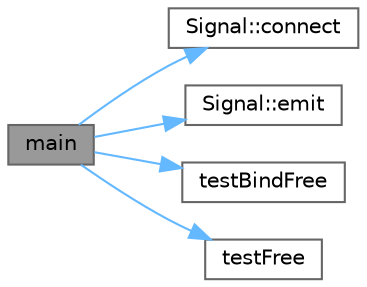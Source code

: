 digraph "main"
{
 // LATEX_PDF_SIZE
  bgcolor="transparent";
  edge [fontname=Helvetica,fontsize=10,labelfontname=Helvetica,labelfontsize=10];
  node [fontname=Helvetica,fontsize=10,shape=box,height=0.2,width=0.4];
  rankdir="LR";
  Node1 [label="main",height=0.2,width=0.4,color="gray40", fillcolor="grey60", style="filled", fontcolor="black",tooltip=" "];
  Node1 -> Node2 [color="steelblue1",style="solid"];
  Node2 [label="Signal::connect",height=0.2,width=0.4,color="grey40", fillcolor="white", style="filled",URL="$class_signal.html#a54d935cfeb7c8072bcd420e6174aeef8",tooltip="Connect a free method or a lambda to a signal."];
  Node1 -> Node3 [color="steelblue1",style="solid"];
  Node3 [label="Signal::emit",height=0.2,width=0.4,color="grey40", fillcolor="white", style="filled",URL="$class_signal.html#a354c2adb8bf7c0ce0e63a5e875a8e4b5",tooltip="emit Call all connected methods."];
  Node1 -> Node4 [color="steelblue1",style="solid"];
  Node4 [label="testBindFree",height=0.2,width=0.4,color="grey40", fillcolor="white", style="filled",URL="$main_8cpp.html#a8b014afeb8cbe1e7a496274dd86f013e",tooltip=" "];
  Node1 -> Node5 [color="steelblue1",style="solid"];
  Node5 [label="testFree",height=0.2,width=0.4,color="grey40", fillcolor="white", style="filled",URL="$main_8cpp.html#a4f40300c4dbe8460b8f0decf503633e0",tooltip=" "];
}
